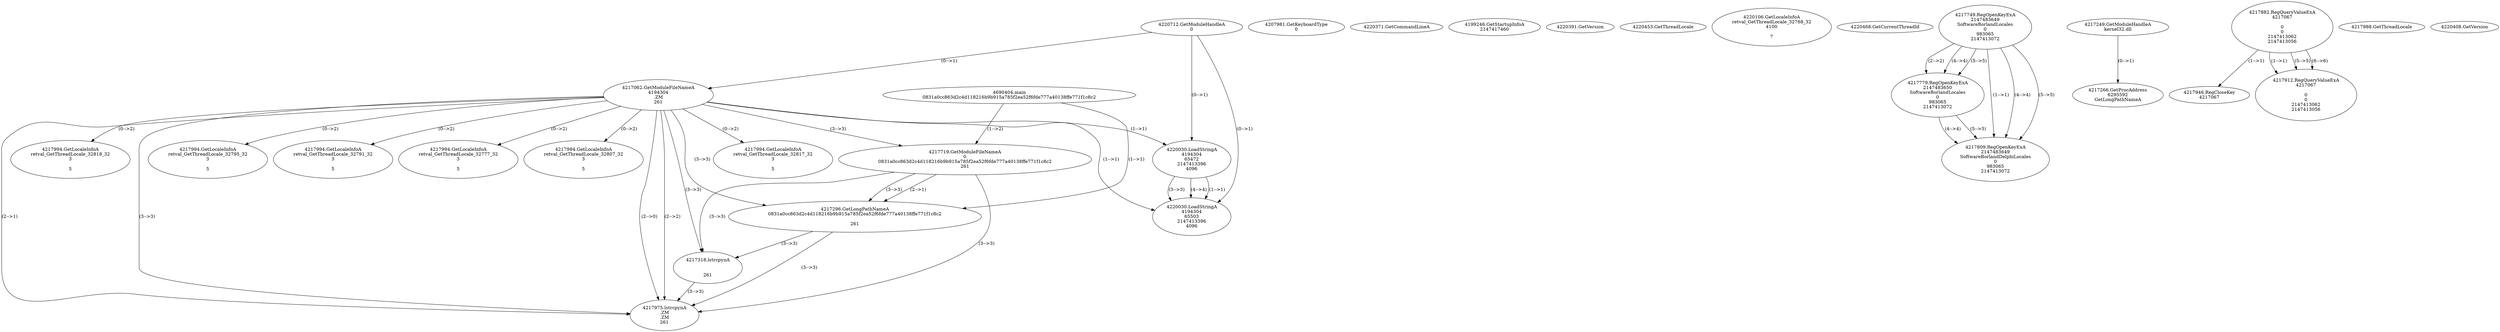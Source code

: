 // Global SCDG with merge call
digraph {
	0 [label="4690404.main
0831a0cc863d2c4d118216b9b915a785f2ea52f6fde777a40138ffe771f1c8c2"]
	1 [label="4220712.GetModuleHandleA
0"]
	2 [label="4207981.GetKeyboardType
0"]
	3 [label="4220371.GetCommandLineA
"]
	4 [label="4199246.GetStartupInfoA
2147417460"]
	5 [label="4220391.GetVersion
"]
	6 [label="4220453.GetThreadLocale
"]
	7 [label="4220106.GetLocaleInfoA
retval_GetThreadLocale_32768_32
4100

7"]
	8 [label="4220468.GetCurrentThreadId
"]
	9 [label="4217062.GetModuleFileNameA
4194304
.ZM
261"]
	1 -> 9 [label="(0-->1)"]
	10 [label="4217719.GetModuleFileNameA
0
0831a0cc863d2c4d118216b9b915a785f2ea52f6fde777a40138ffe771f1c8c2
261"]
	0 -> 10 [label="(1-->2)"]
	9 -> 10 [label="(3-->3)"]
	11 [label="4217749.RegOpenKeyExA
2147483649
Software\Borland\Locales
0
983065
2147413072"]
	12 [label="4217779.RegOpenKeyExA
2147483650
Software\Borland\Locales
0
983065
2147413072"]
	11 -> 12 [label="(2-->2)"]
	11 -> 12 [label="(4-->4)"]
	11 -> 12 [label="(5-->5)"]
	13 [label="4217249.GetModuleHandleA
kernel32.dll"]
	14 [label="4217266.GetProcAddress
6295592
GetLongPathNameA"]
	13 -> 14 [label="(0-->1)"]
	15 [label="4217296.GetLongPathNameA
0831a0cc863d2c4d118216b9b915a785f2ea52f6fde777a40138ffe771f1c8c2

261"]
	0 -> 15 [label="(1-->1)"]
	10 -> 15 [label="(2-->1)"]
	9 -> 15 [label="(3-->3)"]
	10 -> 15 [label="(3-->3)"]
	16 [label="4217318.lstrcpynA


261"]
	9 -> 16 [label="(3-->3)"]
	10 -> 16 [label="(3-->3)"]
	15 -> 16 [label="(3-->3)"]
	17 [label="4217882.RegQueryValueExA
4217067

0
0
2147413062
2147413056"]
	18 [label="4217946.RegCloseKey
4217067"]
	17 -> 18 [label="(1-->1)"]
	19 [label="4217975.lstrcpynA
.ZM
.ZM
261"]
	9 -> 19 [label="(2-->1)"]
	9 -> 19 [label="(2-->2)"]
	9 -> 19 [label="(3-->3)"]
	10 -> 19 [label="(3-->3)"]
	15 -> 19 [label="(3-->3)"]
	16 -> 19 [label="(3-->3)"]
	9 -> 19 [label="(2-->0)"]
	20 [label="4217988.GetThreadLocale
"]
	21 [label="4217994.GetLocaleInfoA
retval_GetThreadLocale_32817_32
3

5"]
	9 -> 21 [label="(0-->2)"]
	22 [label="4220030.LoadStringA
4194304
65472
2147413396
4096"]
	1 -> 22 [label="(0-->1)"]
	9 -> 22 [label="(1-->1)"]
	23 [label="4217809.RegOpenKeyExA
2147483649
Software\Borland\Delphi\Locales
0
983065
2147413072"]
	11 -> 23 [label="(1-->1)"]
	11 -> 23 [label="(4-->4)"]
	12 -> 23 [label="(4-->4)"]
	11 -> 23 [label="(5-->5)"]
	12 -> 23 [label="(5-->5)"]
	24 [label="4217994.GetLocaleInfoA
retval_GetThreadLocale_32818_32
3

5"]
	9 -> 24 [label="(0-->2)"]
	25 [label="4220408.GetVersion
"]
	26 [label="4217912.RegQueryValueExA
4217067

0
0
2147413062
2147413056"]
	17 -> 26 [label="(1-->1)"]
	17 -> 26 [label="(5-->5)"]
	17 -> 26 [label="(6-->6)"]
	27 [label="4217994.GetLocaleInfoA
retval_GetThreadLocale_32795_32
3

5"]
	9 -> 27 [label="(0-->2)"]
	28 [label="4220030.LoadStringA
4194304
65503
2147413396
4096"]
	1 -> 28 [label="(0-->1)"]
	9 -> 28 [label="(1-->1)"]
	22 -> 28 [label="(1-->1)"]
	22 -> 28 [label="(3-->3)"]
	22 -> 28 [label="(4-->4)"]
	29 [label="4217994.GetLocaleInfoA
retval_GetThreadLocale_32791_32
3

5"]
	9 -> 29 [label="(0-->2)"]
	30 [label="4217994.GetLocaleInfoA
retval_GetThreadLocale_32777_32
3

5"]
	9 -> 30 [label="(0-->2)"]
	31 [label="4217994.GetLocaleInfoA
retval_GetThreadLocale_32807_32
3

5"]
	9 -> 31 [label="(0-->2)"]
}
